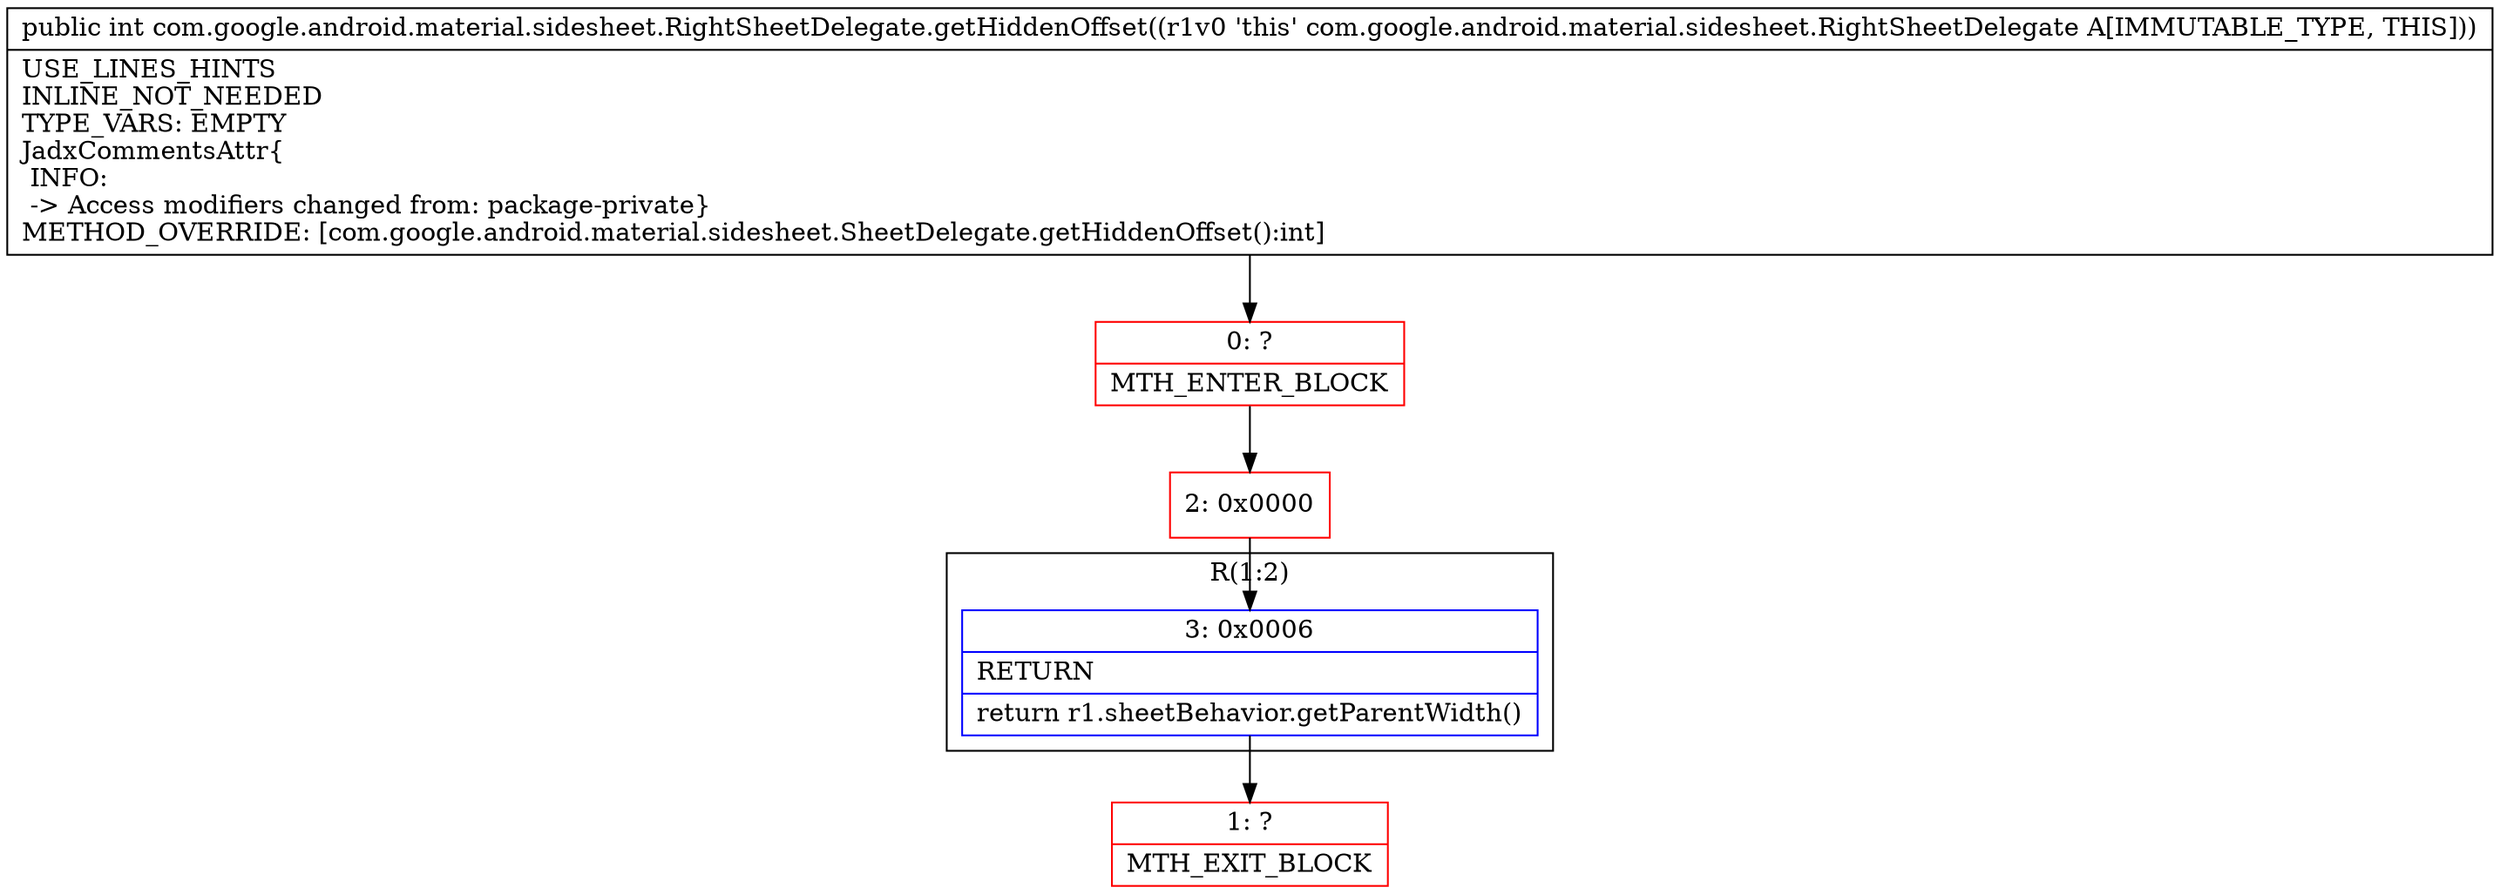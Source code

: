 digraph "CFG forcom.google.android.material.sidesheet.RightSheetDelegate.getHiddenOffset()I" {
subgraph cluster_Region_809995135 {
label = "R(1:2)";
node [shape=record,color=blue];
Node_3 [shape=record,label="{3\:\ 0x0006|RETURN\l|return r1.sheetBehavior.getParentWidth()\l}"];
}
Node_0 [shape=record,color=red,label="{0\:\ ?|MTH_ENTER_BLOCK\l}"];
Node_2 [shape=record,color=red,label="{2\:\ 0x0000}"];
Node_1 [shape=record,color=red,label="{1\:\ ?|MTH_EXIT_BLOCK\l}"];
MethodNode[shape=record,label="{public int com.google.android.material.sidesheet.RightSheetDelegate.getHiddenOffset((r1v0 'this' com.google.android.material.sidesheet.RightSheetDelegate A[IMMUTABLE_TYPE, THIS]))  | USE_LINES_HINTS\lINLINE_NOT_NEEDED\lTYPE_VARS: EMPTY\lJadxCommentsAttr\{\l INFO: \l \-\> Access modifiers changed from: package\-private\}\lMETHOD_OVERRIDE: [com.google.android.material.sidesheet.SheetDelegate.getHiddenOffset():int]\l}"];
MethodNode -> Node_0;Node_3 -> Node_1;
Node_0 -> Node_2;
Node_2 -> Node_3;
}

